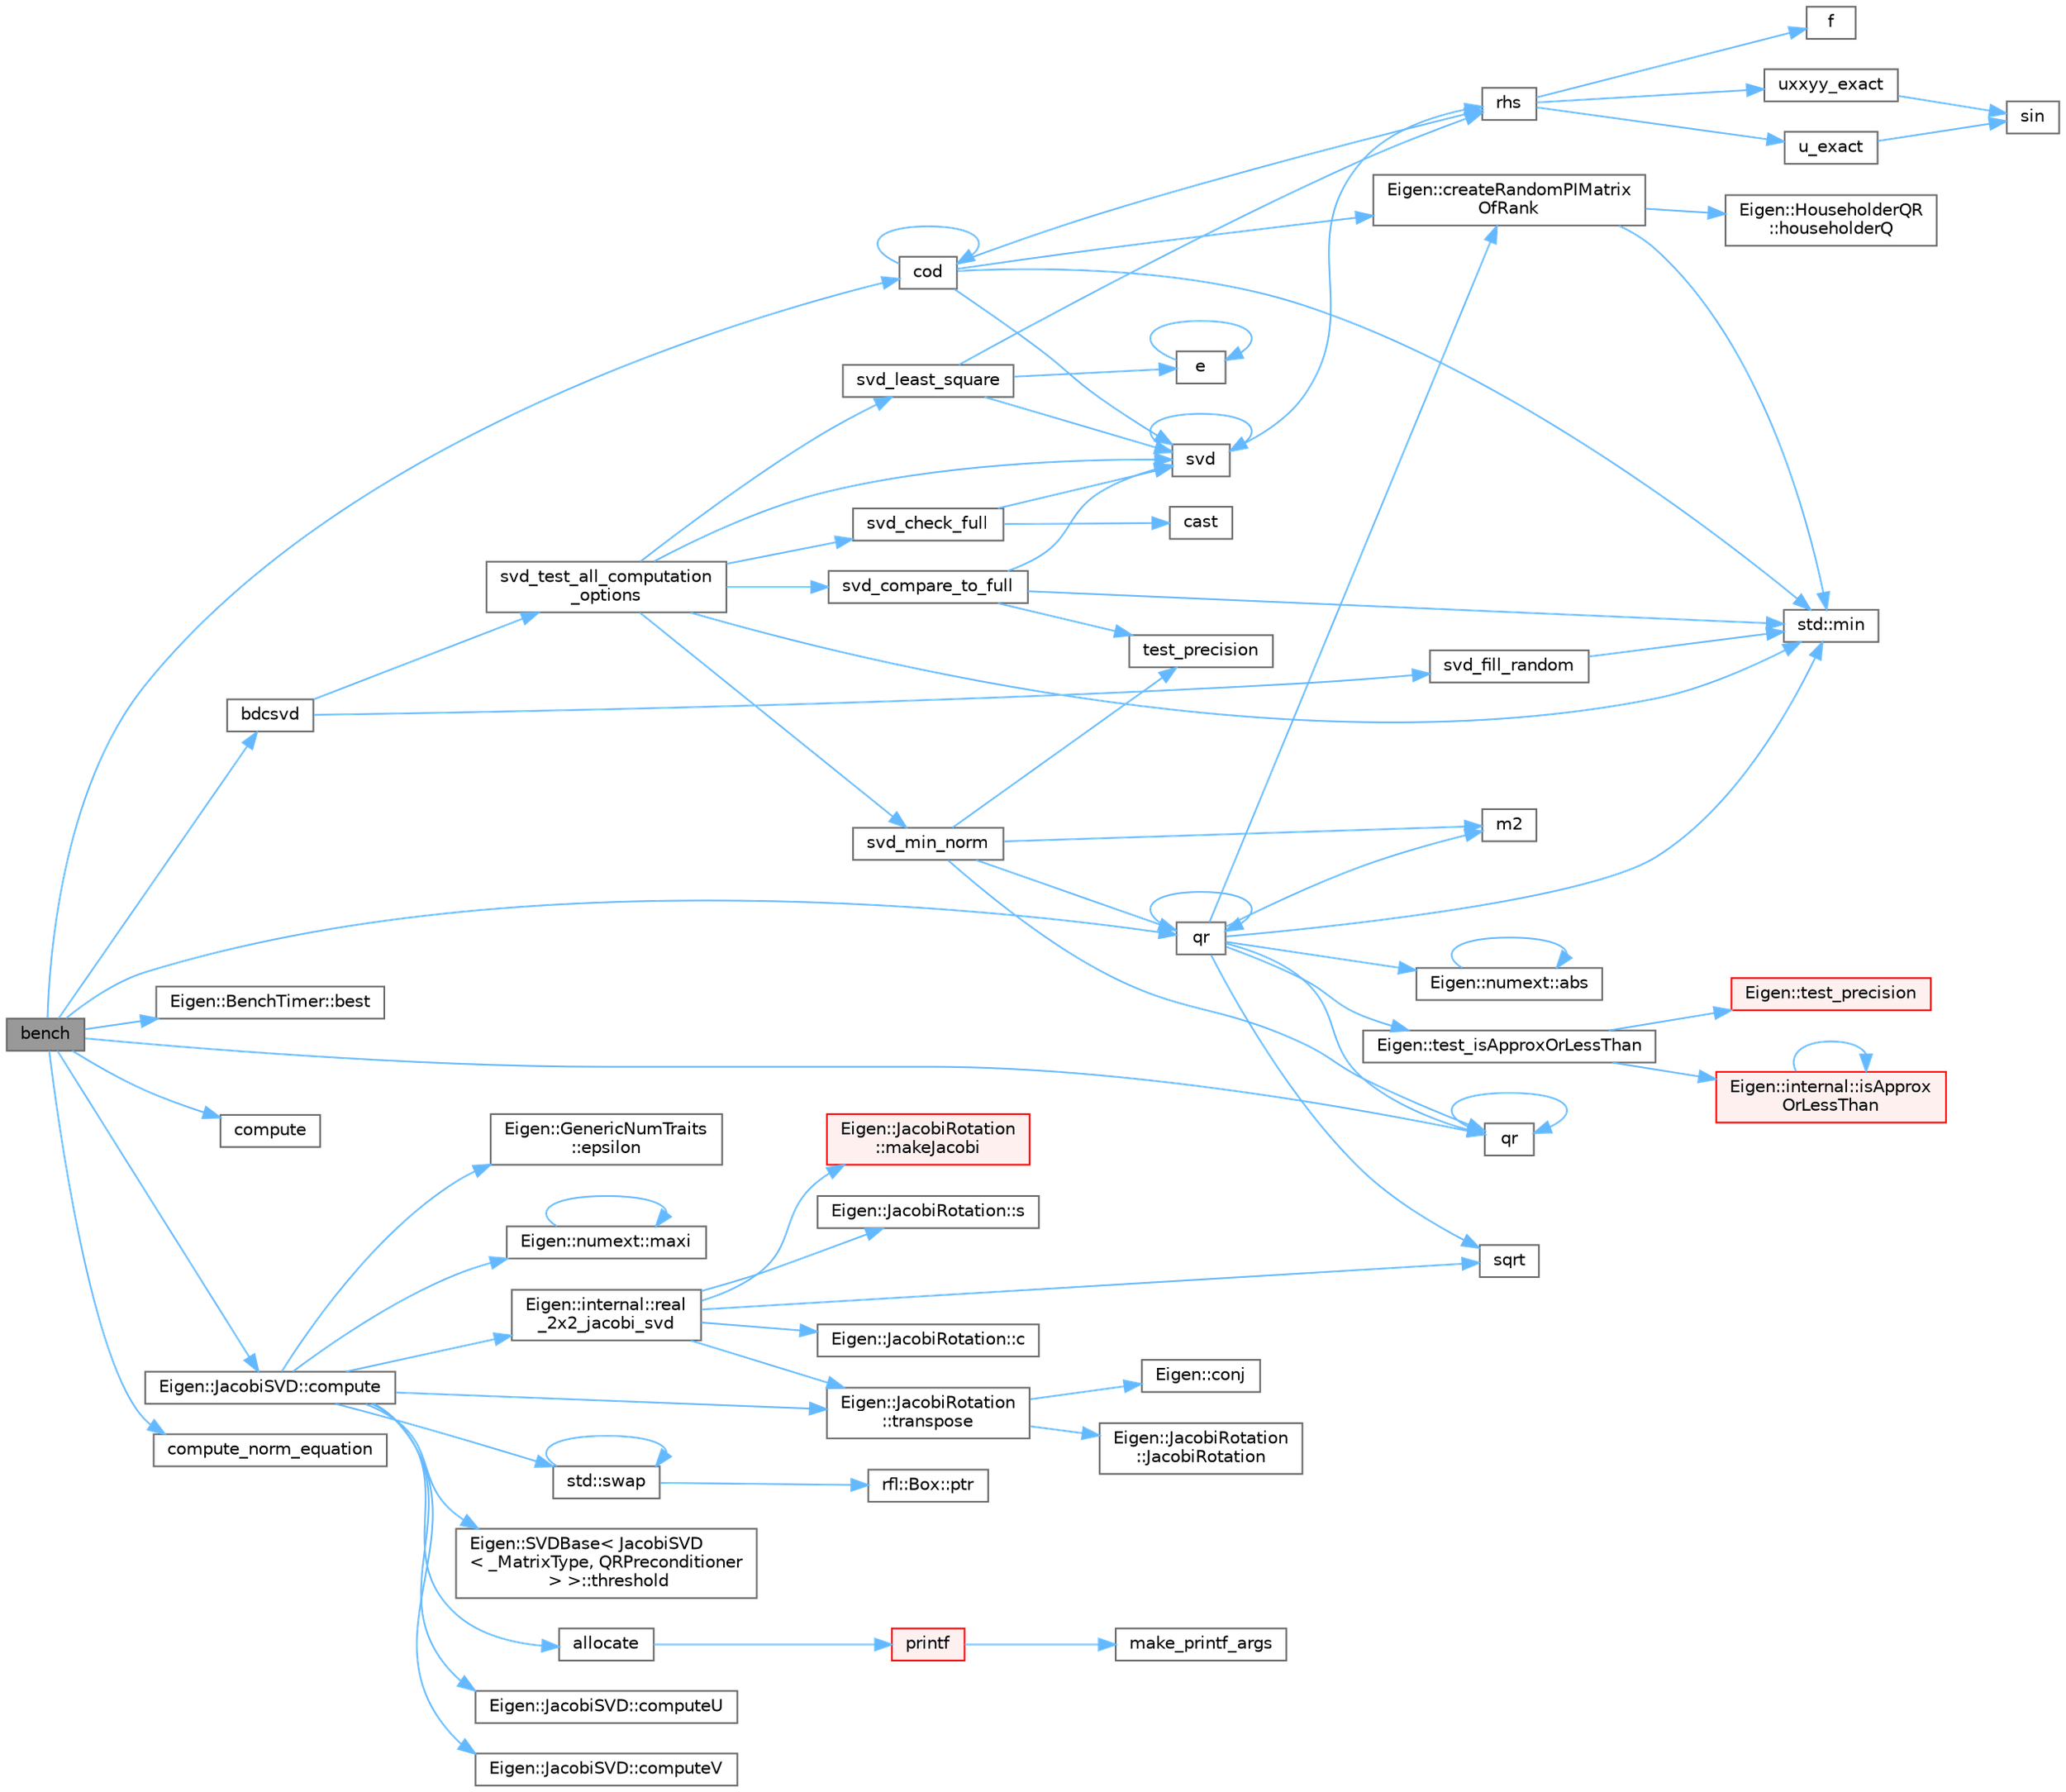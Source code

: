 digraph "bench"
{
 // LATEX_PDF_SIZE
  bgcolor="transparent";
  edge [fontname=Helvetica,fontsize=10,labelfontname=Helvetica,labelfontsize=10];
  node [fontname=Helvetica,fontsize=10,shape=box,height=0.2,width=0.4];
  rankdir="LR";
  Node1 [id="Node000001",label="bench",height=0.2,width=0.4,color="gray40", fillcolor="grey60", style="filled", fontcolor="black",tooltip=" "];
  Node1 -> Node2 [id="edge79_Node000001_Node000002",color="steelblue1",style="solid",tooltip=" "];
  Node2 [id="Node000002",label="bdcsvd",height=0.2,width=0.4,color="grey40", fillcolor="white", style="filled",URL="$bdcsvd_8cpp.html#a55d9069ac4c9bf0feb5f2e1d3760f118",tooltip=" "];
  Node2 -> Node3 [id="edge80_Node000002_Node000003",color="steelblue1",style="solid",tooltip=" "];
  Node3 [id="Node000003",label="svd_fill_random",height=0.2,width=0.4,color="grey40", fillcolor="white", style="filled",URL="$svd__fill_8h.html#a19396409f47b0f885449f3d0005fa11d",tooltip=" "];
  Node3 -> Node4 [id="edge81_Node000003_Node000004",color="steelblue1",style="solid",tooltip=" "];
  Node4 [id="Node000004",label="std::min",height=0.2,width=0.4,color="grey40", fillcolor="white", style="filled",URL="$namespacestd.html#ac7b9885417769949d76890454b6d072e",tooltip=" "];
  Node2 -> Node5 [id="edge82_Node000002_Node000005",color="steelblue1",style="solid",tooltip=" "];
  Node5 [id="Node000005",label="svd_test_all_computation\l_options",height=0.2,width=0.4,color="grey40", fillcolor="white", style="filled",URL="$svd__common_8h.html#ab1630fb76a0e3e342bffe3dd03e8619d",tooltip=" "];
  Node5 -> Node4 [id="edge83_Node000005_Node000004",color="steelblue1",style="solid",tooltip=" "];
  Node5 -> Node6 [id="edge84_Node000005_Node000006",color="steelblue1",style="solid",tooltip=" "];
  Node6 [id="Node000006",label="svd",height=0.2,width=0.4,color="grey40", fillcolor="white", style="filled",URL="$_jacobi_s_v_d__basic_8cpp.html#a961ad48248cad814fa628db8adefbd42",tooltip=" "];
  Node6 -> Node7 [id="edge85_Node000006_Node000007",color="steelblue1",style="solid",tooltip=" "];
  Node7 [id="Node000007",label="rhs",height=0.2,width=0.4,color="grey40", fillcolor="white", style="filled",URL="$poisson_8cpp.html#a38c677f5cc4e47bc7505aef707c1bb83",tooltip=" "];
  Node7 -> Node8 [id="edge86_Node000007_Node000008",color="steelblue1",style="solid",tooltip=" "];
  Node8 [id="Node000008",label="f",height=0.2,width=0.4,color="grey40", fillcolor="white", style="filled",URL="$cxx11__tensor__map_8cpp.html#a7f507fea02198f6cb81c86640c7b1a4e",tooltip=" "];
  Node7 -> Node9 [id="edge87_Node000007_Node000009",color="steelblue1",style="solid",tooltip=" "];
  Node9 [id="Node000009",label="u_exact",height=0.2,width=0.4,color="grey40", fillcolor="white", style="filled",URL="$poisson_8cpp.html#a06fc16c4676f839f8de736a6791b6862",tooltip=" "];
  Node9 -> Node10 [id="edge88_Node000009_Node000010",color="steelblue1",style="solid",tooltip=" "];
  Node10 [id="Node000010",label="sin",height=0.2,width=0.4,color="grey40", fillcolor="white", style="filled",URL="$_array_cwise_unary_ops_8h.html#a9cfb0ea58bd813510a9e2db18a5e49f0",tooltip=" "];
  Node7 -> Node11 [id="edge89_Node000007_Node000011",color="steelblue1",style="solid",tooltip=" "];
  Node11 [id="Node000011",label="uxxyy_exact",height=0.2,width=0.4,color="grey40", fillcolor="white", style="filled",URL="$poisson_8cpp.html#a557a61cf12d143424a35123b14048a22",tooltip=" "];
  Node11 -> Node10 [id="edge90_Node000011_Node000010",color="steelblue1",style="solid",tooltip=" "];
  Node6 -> Node6 [id="edge91_Node000006_Node000006",color="steelblue1",style="solid",tooltip=" "];
  Node5 -> Node12 [id="edge92_Node000005_Node000012",color="steelblue1",style="solid",tooltip=" "];
  Node12 [id="Node000012",label="svd_check_full",height=0.2,width=0.4,color="grey40", fillcolor="white", style="filled",URL="$svd__common_8h.html#ae318f00d929c0c2ed357e8252860ab47",tooltip=" "];
  Node12 -> Node13 [id="edge93_Node000012_Node000013",color="steelblue1",style="solid",tooltip=" "];
  Node13 [id="Node000013",label="cast",height=0.2,width=0.4,color="grey40", fillcolor="white", style="filled",URL="$_common_cwise_unary_ops_8h.html#aa89d007196125d10fa7d6e19811aca05",tooltip=" "];
  Node12 -> Node6 [id="edge94_Node000012_Node000006",color="steelblue1",style="solid",tooltip=" "];
  Node5 -> Node14 [id="edge95_Node000005_Node000014",color="steelblue1",style="solid",tooltip=" "];
  Node14 [id="Node000014",label="svd_compare_to_full",height=0.2,width=0.4,color="grey40", fillcolor="white", style="filled",URL="$svd__common_8h.html#a6831b336d27a4806382ee770116b0a2b",tooltip=" "];
  Node14 -> Node4 [id="edge96_Node000014_Node000004",color="steelblue1",style="solid",tooltip=" "];
  Node14 -> Node6 [id="edge97_Node000014_Node000006",color="steelblue1",style="solid",tooltip=" "];
  Node14 -> Node15 [id="edge98_Node000014_Node000015",color="steelblue1",style="solid",tooltip=" "];
  Node15 [id="Node000015",label="test_precision",height=0.2,width=0.4,color="grey40", fillcolor="white", style="filled",URL="$spbenchsolver_8h.html#ac873ccd2d8b50aa74f31783a38ba5d99",tooltip=" "];
  Node5 -> Node16 [id="edge99_Node000005_Node000016",color="steelblue1",style="solid",tooltip=" "];
  Node16 [id="Node000016",label="svd_least_square",height=0.2,width=0.4,color="grey40", fillcolor="white", style="filled",URL="$svd__common_8h.html#a993e3af0920e58583d5df615c5f56d35",tooltip=" "];
  Node16 -> Node17 [id="edge100_Node000016_Node000017",color="steelblue1",style="solid",tooltip=" "];
  Node17 [id="Node000017",label="e",height=0.2,width=0.4,color="grey40", fillcolor="white", style="filled",URL="$_cwise__array__power__array_8cpp.html#a9cb86ff854760bf91a154f2724a9101d",tooltip=" "];
  Node17 -> Node17 [id="edge101_Node000017_Node000017",color="steelblue1",style="solid",tooltip=" "];
  Node16 -> Node7 [id="edge102_Node000016_Node000007",color="steelblue1",style="solid",tooltip=" "];
  Node16 -> Node6 [id="edge103_Node000016_Node000006",color="steelblue1",style="solid",tooltip=" "];
  Node5 -> Node18 [id="edge104_Node000005_Node000018",color="steelblue1",style="solid",tooltip=" "];
  Node18 [id="Node000018",label="svd_min_norm",height=0.2,width=0.4,color="grey40", fillcolor="white", style="filled",URL="$svd__common_8h.html#a59fb42b0829d86517e758c9b3c5c3769",tooltip=" "];
  Node18 -> Node19 [id="edge105_Node000018_Node000019",color="steelblue1",style="solid",tooltip=" "];
  Node19 [id="Node000019",label="m2",height=0.2,width=0.4,color="grey40", fillcolor="white", style="filled",URL="$_tutorial___map__using_8cpp.html#ab3a01b595d22393ace0d30d5fa299f76",tooltip=" "];
  Node18 -> Node20 [id="edge106_Node000018_Node000020",color="steelblue1",style="solid",tooltip=" "];
  Node20 [id="Node000020",label="qr",height=0.2,width=0.4,color="grey40", fillcolor="white", style="filled",URL="$qr__colpivoting_8cpp.html#a234047f1d6b0303293c8918968a9670e",tooltip=" "];
  Node20 -> Node21 [id="edge107_Node000020_Node000021",color="steelblue1",style="solid",tooltip=" "];
  Node21 [id="Node000021",label="Eigen::numext::abs",height=0.2,width=0.4,color="grey40", fillcolor="white", style="filled",URL="$namespace_eigen_1_1numext.html#ac09cd9261a50a46dd4937868020c7c45",tooltip=" "];
  Node21 -> Node21 [id="edge108_Node000021_Node000021",color="steelblue1",style="solid",tooltip=" "];
  Node20 -> Node22 [id="edge109_Node000020_Node000022",color="steelblue1",style="solid",tooltip=" "];
  Node22 [id="Node000022",label="Eigen::createRandomPIMatrix\lOfRank",height=0.2,width=0.4,color="grey40", fillcolor="white", style="filled",URL="$namespace_eigen.html#a0d9a7ddcee5c7c8defaba3628455efb2",tooltip=" "];
  Node22 -> Node23 [id="edge110_Node000022_Node000023",color="steelblue1",style="solid",tooltip=" "];
  Node23 [id="Node000023",label="Eigen::HouseholderQR\l::householderQ",height=0.2,width=0.4,color="grey40", fillcolor="white", style="filled",URL="$class_eigen_1_1_householder_q_r.html#affd506c10ef2d25f56e7b1f9f25ff885",tooltip=" "];
  Node22 -> Node4 [id="edge111_Node000022_Node000004",color="steelblue1",style="solid",tooltip=" "];
  Node20 -> Node19 [id="edge112_Node000020_Node000019",color="steelblue1",style="solid",tooltip=" "];
  Node20 -> Node4 [id="edge113_Node000020_Node000004",color="steelblue1",style="solid",tooltip=" "];
  Node20 -> Node20 [id="edge114_Node000020_Node000020",color="steelblue1",style="solid",tooltip=" "];
  Node20 -> Node24 [id="edge115_Node000020_Node000024",color="steelblue1",style="solid",tooltip=" "];
  Node24 [id="Node000024",label="qr",height=0.2,width=0.4,color="grey40", fillcolor="white", style="filled",URL="$_householder_q_r__householder_q_8cpp.html#ab766ef1a187400b0619104b16613d3cf",tooltip=" "];
  Node24 -> Node24 [id="edge116_Node000024_Node000024",color="steelblue1",style="solid",tooltip=" "];
  Node20 -> Node25 [id="edge117_Node000020_Node000025",color="steelblue1",style="solid",tooltip=" "];
  Node25 [id="Node000025",label="sqrt",height=0.2,width=0.4,color="grey40", fillcolor="white", style="filled",URL="$_array_cwise_unary_ops_8h.html#a656b9217a2fcb6de59dc8d1eb3079cc7",tooltip=" "];
  Node20 -> Node26 [id="edge118_Node000020_Node000026",color="steelblue1",style="solid",tooltip=" "];
  Node26 [id="Node000026",label="Eigen::test_isApproxOrLessThan",height=0.2,width=0.4,color="grey40", fillcolor="white", style="filled",URL="$namespace_eigen.html#a4a04a766a37403320f4c2e041e961611",tooltip=" "];
  Node26 -> Node27 [id="edge119_Node000026_Node000027",color="steelblue1",style="solid",tooltip=" "];
  Node27 [id="Node000027",label="Eigen::internal::isApprox\lOrLessThan",height=0.2,width=0.4,color="red", fillcolor="#FFF0F0", style="filled",URL="$namespace_eigen_1_1internal.html#afece450c6344e5a39261f006e0e8513d",tooltip=" "];
  Node27 -> Node27 [id="edge120_Node000027_Node000027",color="steelblue1",style="solid",tooltip=" "];
  Node26 -> Node29 [id="edge121_Node000026_Node000029",color="steelblue1",style="solid",tooltip=" "];
  Node29 [id="Node000029",label="Eigen::test_precision",height=0.2,width=0.4,color="red", fillcolor="#FFF0F0", style="filled",URL="$namespace_eigen.html#a59fa1c0c2d234197bce8d461a4776793",tooltip=" "];
  Node18 -> Node24 [id="edge122_Node000018_Node000024",color="steelblue1",style="solid",tooltip=" "];
  Node18 -> Node15 [id="edge123_Node000018_Node000015",color="steelblue1",style="solid",tooltip=" "];
  Node1 -> Node30 [id="edge124_Node000001_Node000030",color="steelblue1",style="solid",tooltip=" "];
  Node30 [id="Node000030",label="Eigen::BenchTimer::best",height=0.2,width=0.4,color="grey40", fillcolor="white", style="filled",URL="$class_eigen_1_1_bench_timer.html#ae8b673b0fa356d3432c7a65c79e8af0e",tooltip=" "];
  Node1 -> Node31 [id="edge125_Node000001_Node000031",color="steelblue1",style="solid",tooltip=" "];
  Node31 [id="Node000031",label="cod",height=0.2,width=0.4,color="grey40", fillcolor="white", style="filled",URL="$qr__colpivoting_8cpp.html#ab01bcdcb9896ed2aeb4fce98119a012d",tooltip=" "];
  Node31 -> Node31 [id="edge126_Node000031_Node000031",color="steelblue1",style="solid",tooltip=" "];
  Node31 -> Node22 [id="edge127_Node000031_Node000022",color="steelblue1",style="solid",tooltip=" "];
  Node31 -> Node4 [id="edge128_Node000031_Node000004",color="steelblue1",style="solid",tooltip=" "];
  Node31 -> Node7 [id="edge129_Node000031_Node000007",color="steelblue1",style="solid",tooltip=" "];
  Node31 -> Node6 [id="edge130_Node000031_Node000006",color="steelblue1",style="solid",tooltip=" "];
  Node1 -> Node32 [id="edge131_Node000001_Node000032",color="steelblue1",style="solid",tooltip=" "];
  Node32 [id="Node000032",label="compute",height=0.2,width=0.4,color="grey40", fillcolor="white", style="filled",URL="$dense__solvers_8cpp.html#a8ef543dd0111424127c81cdd31f3753a",tooltip=" "];
  Node1 -> Node33 [id="edge132_Node000001_Node000033",color="steelblue1",style="solid",tooltip=" "];
  Node33 [id="Node000033",label="Eigen::JacobiSVD::compute",height=0.2,width=0.4,color="grey40", fillcolor="white", style="filled",URL="$class_eigen_1_1_jacobi_s_v_d.html#a5dab376cc86cf0d36674bcdad4af3f5a",tooltip="Method performing the decomposition of given matrix using custom options."];
  Node33 -> Node34 [id="edge133_Node000033_Node000034",color="steelblue1",style="solid",tooltip=" "];
  Node34 [id="Node000034",label="allocate",height=0.2,width=0.4,color="grey40", fillcolor="white", style="filled",URL="$allocator_8c.html#a3a4fc1fa103fa3a33fc168de4cd6703e",tooltip=" "];
  Node34 -> Node35 [id="edge134_Node000034_Node000035",color="steelblue1",style="solid",tooltip=" "];
  Node35 [id="Node000035",label="printf",height=0.2,width=0.4,color="red", fillcolor="#FFF0F0", style="filled",URL="$printf_8h.html#aee3ed3a831f25f07e7be3919fff2203a",tooltip=" "];
  Node35 -> Node36 [id="edge135_Node000035_Node000036",color="steelblue1",style="solid",tooltip=" "];
  Node36 [id="Node000036",label="make_printf_args",height=0.2,width=0.4,color="grey40", fillcolor="white", style="filled",URL="$printf_8h.html#a27dcc0efcda04388971dbea3c875f122",tooltip=" "];
  Node33 -> Node65 [id="edge136_Node000033_Node000065",color="steelblue1",style="solid",tooltip=" "];
  Node65 [id="Node000065",label="Eigen::JacobiSVD::computeU",height=0.2,width=0.4,color="grey40", fillcolor="white", style="filled",URL="$class_eigen_1_1_jacobi_s_v_d.html#a85661f1d7707070f204d18a1fe857c93",tooltip=" "];
  Node33 -> Node66 [id="edge137_Node000033_Node000066",color="steelblue1",style="solid",tooltip=" "];
  Node66 [id="Node000066",label="Eigen::JacobiSVD::computeV",height=0.2,width=0.4,color="grey40", fillcolor="white", style="filled",URL="$class_eigen_1_1_jacobi_s_v_d.html#a468809f18ea083ff6e2581af5d6c99dc",tooltip=" "];
  Node33 -> Node67 [id="edge138_Node000033_Node000067",color="steelblue1",style="solid",tooltip=" "];
  Node67 [id="Node000067",label="Eigen::GenericNumTraits\l::epsilon",height=0.2,width=0.4,color="grey40", fillcolor="white", style="filled",URL="$struct_eigen_1_1_generic_num_traits.html#aadcf7fa75b2bc9a0e461a3b851d836a7",tooltip=" "];
  Node33 -> Node68 [id="edge139_Node000033_Node000068",color="steelblue1",style="solid",tooltip=" "];
  Node68 [id="Node000068",label="Eigen::numext::maxi",height=0.2,width=0.4,color="grey40", fillcolor="white", style="filled",URL="$namespace_eigen_1_1numext.html#a29d502349f2ec9897c808e65e0f96eb4",tooltip=" "];
  Node68 -> Node68 [id="edge140_Node000068_Node000068",color="steelblue1",style="solid",tooltip=" "];
  Node33 -> Node69 [id="edge141_Node000033_Node000069",color="steelblue1",style="solid",tooltip=" "];
  Node69 [id="Node000069",label="Eigen::internal::real\l_2x2_jacobi_svd",height=0.2,width=0.4,color="grey40", fillcolor="white", style="filled",URL="$namespace_eigen_1_1internal.html#a6c2651dd28bd9227267e66aaca20330e",tooltip=" "];
  Node69 -> Node70 [id="edge142_Node000069_Node000070",color="steelblue1",style="solid",tooltip=" "];
  Node70 [id="Node000070",label="Eigen::JacobiRotation::c",height=0.2,width=0.4,color="grey40", fillcolor="white", style="filled",URL="$class_eigen_1_1_jacobi_rotation.html#a80c1093ffb0f0d595796c8dcb1c2176e",tooltip=" "];
  Node69 -> Node71 [id="edge143_Node000069_Node000071",color="steelblue1",style="solid",tooltip=" "];
  Node71 [id="Node000071",label="Eigen::JacobiRotation\l::makeJacobi",height=0.2,width=0.4,color="red", fillcolor="#FFF0F0", style="filled",URL="$class_eigen_1_1_jacobi_rotation.html#a69076401f22e883dc76b6ff9074ac669",tooltip=" "];
  Node69 -> Node73 [id="edge144_Node000069_Node000073",color="steelblue1",style="solid",tooltip=" "];
  Node73 [id="Node000073",label="Eigen::JacobiRotation::s",height=0.2,width=0.4,color="grey40", fillcolor="white", style="filled",URL="$class_eigen_1_1_jacobi_rotation.html#a4d6694475f3ee8f34795c4a8042d987f",tooltip=" "];
  Node69 -> Node25 [id="edge145_Node000069_Node000025",color="steelblue1",style="solid",tooltip=" "];
  Node69 -> Node74 [id="edge146_Node000069_Node000074",color="steelblue1",style="solid",tooltip=" "];
  Node74 [id="Node000074",label="Eigen::JacobiRotation\l::transpose",height=0.2,width=0.4,color="grey40", fillcolor="white", style="filled",URL="$class_eigen_1_1_jacobi_rotation.html#ab40e9cdc4582593511e57ee896e055a2",tooltip=" "];
  Node74 -> Node75 [id="edge147_Node000074_Node000075",color="steelblue1",style="solid",tooltip=" "];
  Node75 [id="Node000075",label="Eigen::conj",height=0.2,width=0.4,color="grey40", fillcolor="white", style="filled",URL="$namespace_eigen.html#a065d353fcbff30a8e902d2900a784d45",tooltip=" "];
  Node74 -> Node76 [id="edge148_Node000074_Node000076",color="steelblue1",style="solid",tooltip=" "];
  Node76 [id="Node000076",label="Eigen::JacobiRotation\l::JacobiRotation",height=0.2,width=0.4,color="grey40", fillcolor="white", style="filled",URL="$class_eigen_1_1_jacobi_rotation.html#a38fec2c4da529ef3d05ff37b848b4227",tooltip=" "];
  Node33 -> Node77 [id="edge149_Node000033_Node000077",color="steelblue1",style="solid",tooltip=" "];
  Node77 [id="Node000077",label="std::swap",height=0.2,width=0.4,color="grey40", fillcolor="white", style="filled",URL="$namespacestd.html#a3acbe51b6415e9284430194bf04944e1",tooltip=" "];
  Node77 -> Node78 [id="edge150_Node000077_Node000078",color="steelblue1",style="solid",tooltip=" "];
  Node78 [id="Node000078",label="rfl::Box::ptr",height=0.2,width=0.4,color="grey40", fillcolor="white", style="filled",URL="$classrfl_1_1_box.html#a2edf048a6e6bea174db329e6ce7cf3df",tooltip="Returns the underlying unique_ptr"];
  Node77 -> Node77 [id="edge151_Node000077_Node000077",color="steelblue1",style="solid",tooltip=" "];
  Node33 -> Node79 [id="edge152_Node000033_Node000079",color="steelblue1",style="solid",tooltip=" "];
  Node79 [id="Node000079",label="Eigen::SVDBase\< JacobiSVD\l\< _MatrixType, QRPreconditioner\l \> \>::threshold",height=0.2,width=0.4,color="grey40", fillcolor="white", style="filled",URL="$class_eigen_1_1_s_v_d_base.html#a98b2ee98690358951807353812a05c69",tooltip=" "];
  Node33 -> Node74 [id="edge153_Node000033_Node000074",color="steelblue1",style="solid",tooltip=" "];
  Node1 -> Node80 [id="edge154_Node000001_Node000080",color="steelblue1",style="solid",tooltip=" "];
  Node80 [id="Node000080",label="compute_norm_equation",height=0.2,width=0.4,color="grey40", fillcolor="white", style="filled",URL="$dense__solvers_8cpp.html#afa82ff5daf48c6725a7100ff06e48c05",tooltip=" "];
  Node1 -> Node20 [id="edge155_Node000001_Node000020",color="steelblue1",style="solid",tooltip=" "];
  Node1 -> Node24 [id="edge156_Node000001_Node000024",color="steelblue1",style="solid",tooltip=" "];
}
